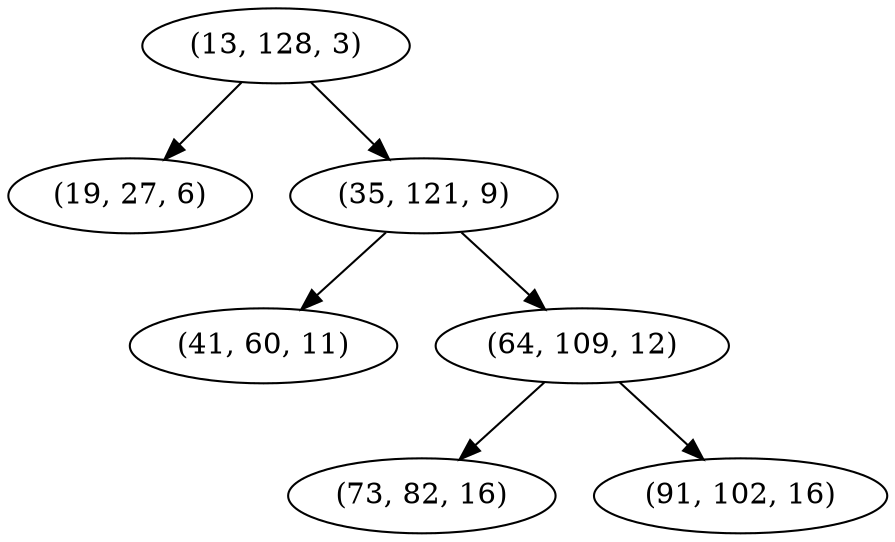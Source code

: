 digraph tree {
    "(13, 128, 3)";
    "(19, 27, 6)";
    "(35, 121, 9)";
    "(41, 60, 11)";
    "(64, 109, 12)";
    "(73, 82, 16)";
    "(91, 102, 16)";
    "(13, 128, 3)" -> "(19, 27, 6)";
    "(13, 128, 3)" -> "(35, 121, 9)";
    "(35, 121, 9)" -> "(41, 60, 11)";
    "(35, 121, 9)" -> "(64, 109, 12)";
    "(64, 109, 12)" -> "(73, 82, 16)";
    "(64, 109, 12)" -> "(91, 102, 16)";
}
